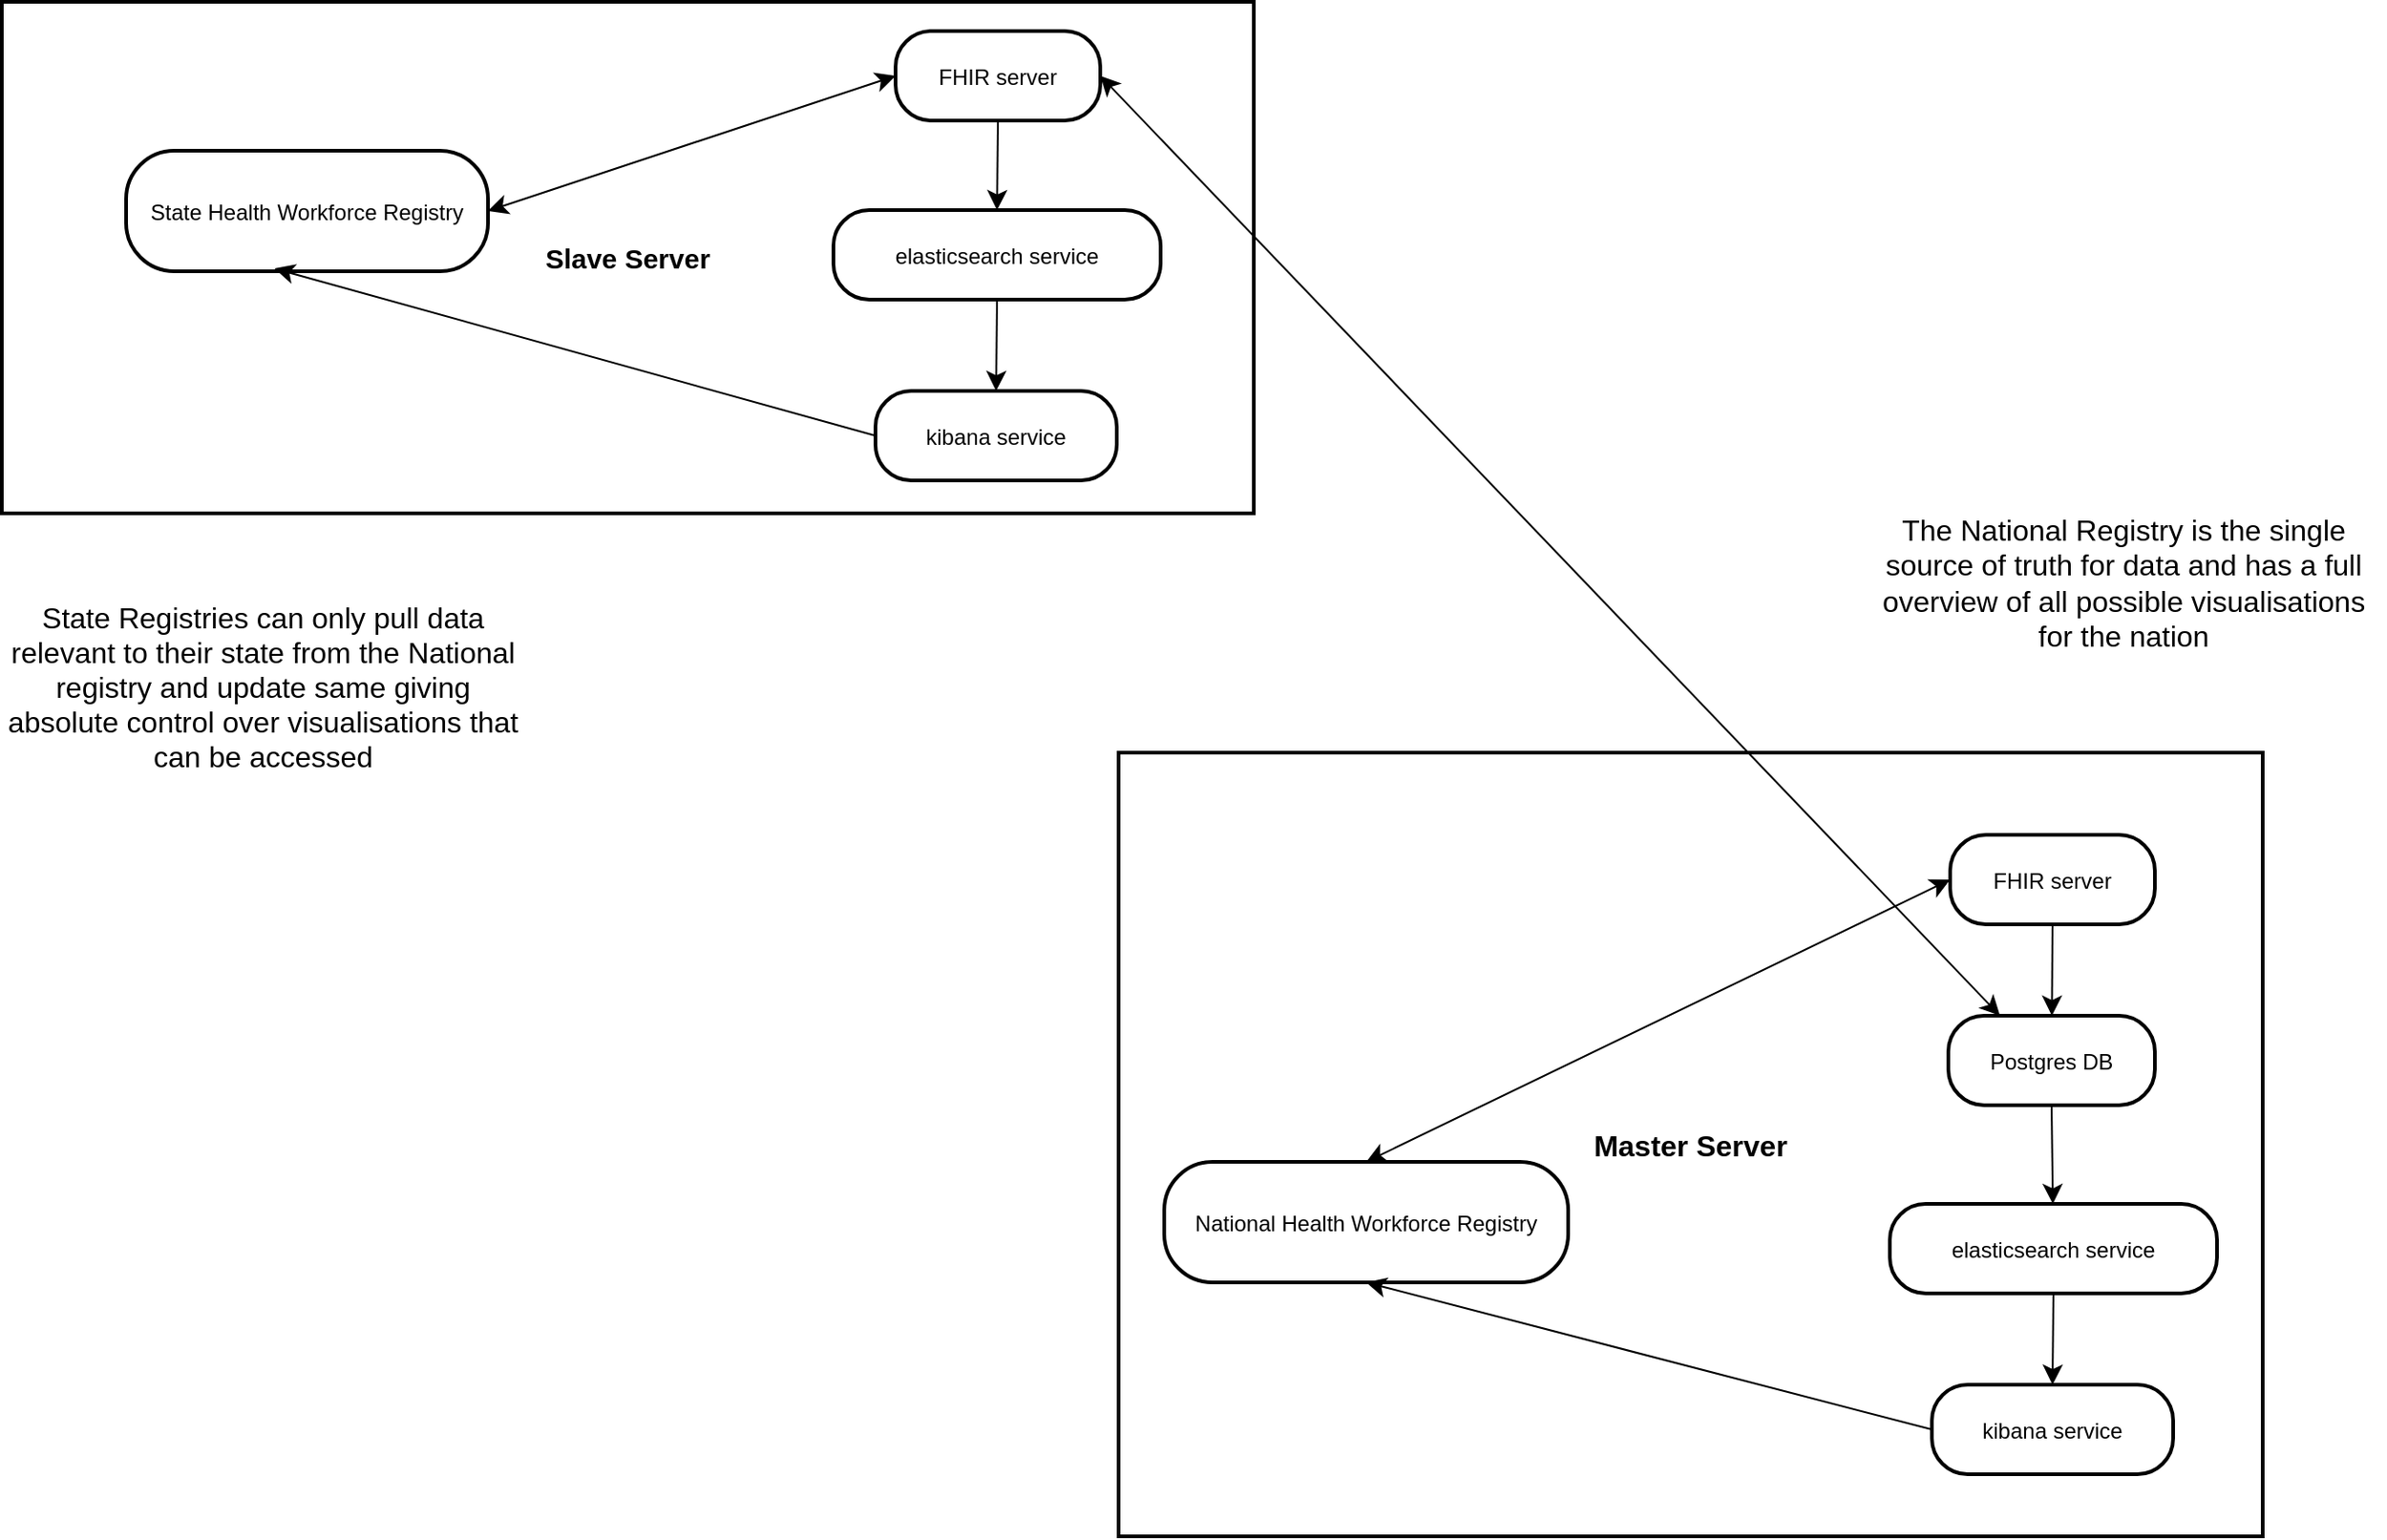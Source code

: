 <mxfile version="24.7.17">
  <diagram name="Page-1" id="KB7URcMa5Jh-woNUPkmT">
    <mxGraphModel dx="2200" dy="1440" grid="0" gridSize="10" guides="1" tooltips="1" connect="1" arrows="1" fold="1" page="0" pageScale="1" pageWidth="827" pageHeight="1169" math="0" shadow="0">
      <root>
        <mxCell id="0" />
        <mxCell id="1" parent="0" />
        <mxCell id="2" value="Slave Server" style="whiteSpace=wrap;strokeWidth=2;fontStyle=1;fontSize=15;" parent="1" vertex="1">
          <mxGeometry x="-35" y="-87" width="685" height="280" as="geometry" />
        </mxCell>
        <mxCell id="3" value="Master Server" style="whiteSpace=wrap;strokeWidth=2;fontStyle=1;fontSize=16;" parent="1" vertex="1">
          <mxGeometry x="576" y="324" width="626" height="429" as="geometry" />
        </mxCell>
        <mxCell id="4" value="National Health Workforce Registry" style="rounded=1;arcSize=40;strokeWidth=2" parent="1" vertex="1">
          <mxGeometry x="601" y="548" width="221" height="66" as="geometry" />
        </mxCell>
        <mxCell id="5" value="FHIR server" style="rounded=1;arcSize=40;strokeWidth=2" parent="1" vertex="1">
          <mxGeometry x="1031" y="369" width="112" height="49" as="geometry" />
        </mxCell>
        <mxCell id="6" value="Postgres DB" style="rounded=1;arcSize=40;strokeWidth=2" parent="1" vertex="1">
          <mxGeometry x="1030" y="468" width="113" height="49" as="geometry" />
        </mxCell>
        <mxCell id="7" value="elasticsearch service" style="rounded=1;arcSize=40;strokeWidth=2" parent="1" vertex="1">
          <mxGeometry x="998" y="571" width="179" height="49" as="geometry" />
        </mxCell>
        <mxCell id="8" value="kibana service" style="rounded=1;arcSize=40;strokeWidth=2" parent="1" vertex="1">
          <mxGeometry x="1021" y="670" width="132" height="49" as="geometry" />
        </mxCell>
        <mxCell id="9" value="State Health Workforce Registry" style="rounded=1;arcSize=40;strokeWidth=2" parent="1" vertex="1">
          <mxGeometry x="33" y="-5.5" width="198" height="66" as="geometry" />
        </mxCell>
        <mxCell id="10" value="FHIR server" style="rounded=1;arcSize=40;strokeWidth=2" parent="1" vertex="1">
          <mxGeometry x="454" y="-71" width="112" height="49" as="geometry" />
        </mxCell>
        <mxCell id="qKyx1RqzTtNsaw7xKzIz-20" value="elasticsearch service" style="rounded=1;arcSize=40;strokeWidth=2" vertex="1" parent="1">
          <mxGeometry x="420" y="27" width="179" height="49" as="geometry" />
        </mxCell>
        <mxCell id="qKyx1RqzTtNsaw7xKzIz-21" value="kibana service" style="rounded=1;arcSize=40;strokeWidth=2" vertex="1" parent="1">
          <mxGeometry x="443" y="126" width="132" height="49" as="geometry" />
        </mxCell>
        <mxCell id="qKyx1RqzTtNsaw7xKzIz-22" value="" style="endArrow=classic;html=1;rounded=0;fontSize=12;startSize=8;endSize=8;curved=1;exitX=0.5;exitY=1;exitDx=0;exitDy=0;entryX=0.5;entryY=0;entryDx=0;entryDy=0;" edge="1" parent="1" source="10" target="qKyx1RqzTtNsaw7xKzIz-20">
          <mxGeometry width="50" height="50" relative="1" as="geometry">
            <mxPoint x="468" y="250" as="sourcePoint" />
            <mxPoint x="518" y="200" as="targetPoint" />
          </mxGeometry>
        </mxCell>
        <mxCell id="qKyx1RqzTtNsaw7xKzIz-23" value="" style="endArrow=classic;html=1;rounded=0;fontSize=12;startSize=8;endSize=8;curved=1;exitX=0.5;exitY=1;exitDx=0;exitDy=0;entryX=0.5;entryY=0;entryDx=0;entryDy=0;" edge="1" parent="1" source="qKyx1RqzTtNsaw7xKzIz-20" target="qKyx1RqzTtNsaw7xKzIz-21">
          <mxGeometry width="50" height="50" relative="1" as="geometry">
            <mxPoint x="468" y="250" as="sourcePoint" />
            <mxPoint x="518" y="200" as="targetPoint" />
          </mxGeometry>
        </mxCell>
        <mxCell id="qKyx1RqzTtNsaw7xKzIz-24" value="" style="endArrow=classic;html=1;rounded=0;fontSize=12;startSize=8;endSize=8;curved=1;exitX=0;exitY=0.5;exitDx=0;exitDy=0;entryX=0.41;entryY=0.977;entryDx=0;entryDy=0;entryPerimeter=0;" edge="1" parent="1" source="qKyx1RqzTtNsaw7xKzIz-21" target="9">
          <mxGeometry width="50" height="50" relative="1" as="geometry">
            <mxPoint x="469" y="325" as="sourcePoint" />
            <mxPoint x="519" y="275" as="targetPoint" />
          </mxGeometry>
        </mxCell>
        <mxCell id="qKyx1RqzTtNsaw7xKzIz-25" value="" style="endArrow=classic;startArrow=classic;html=1;rounded=0;fontSize=12;startSize=8;endSize=8;curved=1;entryX=1;entryY=0.5;entryDx=0;entryDy=0;exitX=0;exitY=0.5;exitDx=0;exitDy=0;" edge="1" parent="1" source="10" target="9">
          <mxGeometry width="50" height="50" relative="1" as="geometry">
            <mxPoint x="469" y="325" as="sourcePoint" />
            <mxPoint x="519" y="275" as="targetPoint" />
          </mxGeometry>
        </mxCell>
        <mxCell id="qKyx1RqzTtNsaw7xKzIz-26" value="" style="endArrow=classic;startArrow=classic;html=1;rounded=0;fontSize=12;startSize=8;endSize=8;curved=1;entryX=1;entryY=0.5;entryDx=0;entryDy=0;exitX=0.25;exitY=0;exitDx=0;exitDy=0;" edge="1" parent="1" source="6" target="10">
          <mxGeometry width="50" height="50" relative="1" as="geometry">
            <mxPoint x="469" y="325" as="sourcePoint" />
            <mxPoint x="519" y="275" as="targetPoint" />
          </mxGeometry>
        </mxCell>
        <mxCell id="qKyx1RqzTtNsaw7xKzIz-27" value="" style="endArrow=classic;startArrow=classic;html=1;rounded=0;fontSize=12;startSize=8;endSize=8;curved=1;entryX=0.5;entryY=0;entryDx=0;entryDy=0;exitX=0;exitY=0.5;exitDx=0;exitDy=0;" edge="1" parent="1" source="5" target="4">
          <mxGeometry width="50" height="50" relative="1" as="geometry">
            <mxPoint x="464" y="-36" as="sourcePoint" />
            <mxPoint x="241" y="37" as="targetPoint" />
          </mxGeometry>
        </mxCell>
        <mxCell id="qKyx1RqzTtNsaw7xKzIz-28" value="" style="endArrow=classic;html=1;rounded=0;fontSize=12;startSize=8;endSize=8;curved=1;exitX=0.5;exitY=1;exitDx=0;exitDy=0;" edge="1" parent="1" source="5" target="6">
          <mxGeometry width="50" height="50" relative="1" as="geometry">
            <mxPoint x="520" y="-12" as="sourcePoint" />
            <mxPoint x="520" y="37" as="targetPoint" />
          </mxGeometry>
        </mxCell>
        <mxCell id="qKyx1RqzTtNsaw7xKzIz-29" value="" style="endArrow=classic;html=1;rounded=0;fontSize=12;startSize=8;endSize=8;curved=1;exitX=0.5;exitY=1;exitDx=0;exitDy=0;" edge="1" parent="1" source="6" target="7">
          <mxGeometry width="50" height="50" relative="1" as="geometry">
            <mxPoint x="1097" y="428" as="sourcePoint" />
            <mxPoint x="1097" y="478" as="targetPoint" />
          </mxGeometry>
        </mxCell>
        <mxCell id="qKyx1RqzTtNsaw7xKzIz-30" value="" style="endArrow=classic;html=1;rounded=0;fontSize=12;startSize=8;endSize=8;curved=1;exitX=0.5;exitY=1;exitDx=0;exitDy=0;entryX=0.5;entryY=0;entryDx=0;entryDy=0;" edge="1" parent="1" source="7" target="8">
          <mxGeometry width="50" height="50" relative="1" as="geometry">
            <mxPoint x="1097" y="527" as="sourcePoint" />
            <mxPoint x="1097" y="581" as="targetPoint" />
          </mxGeometry>
        </mxCell>
        <mxCell id="qKyx1RqzTtNsaw7xKzIz-31" value="" style="endArrow=classic;html=1;rounded=0;fontSize=12;startSize=8;endSize=8;curved=1;exitX=0;exitY=0.5;exitDx=0;exitDy=0;entryX=0.5;entryY=1;entryDx=0;entryDy=0;" edge="1" parent="1" source="8" target="4">
          <mxGeometry width="50" height="50" relative="1" as="geometry">
            <mxPoint x="453" y="161" as="sourcePoint" />
            <mxPoint x="124" y="69" as="targetPoint" />
          </mxGeometry>
        </mxCell>
        <mxCell id="qKyx1RqzTtNsaw7xKzIz-32" value="State Registries can only pull data relevant to their state from the National registry and update same giving absolute control over visualisations that can be accessed" style="text;strokeColor=none;fillColor=none;html=1;align=center;verticalAlign=middle;whiteSpace=wrap;rounded=0;fontSize=16;" vertex="1" parent="1">
          <mxGeometry x="-35" y="235" width="286" height="105" as="geometry" />
        </mxCell>
        <mxCell id="qKyx1RqzTtNsaw7xKzIz-33" value="The National Registry is the single source of truth for data and has a full overview of all possible visualisations for the nation" style="text;strokeColor=none;fillColor=none;html=1;align=center;verticalAlign=middle;whiteSpace=wrap;rounded=0;fontSize=16;" vertex="1" parent="1">
          <mxGeometry x="983" y="178" width="286" height="105" as="geometry" />
        </mxCell>
      </root>
    </mxGraphModel>
  </diagram>
</mxfile>
